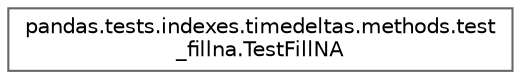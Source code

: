 digraph "Graphical Class Hierarchy"
{
 // LATEX_PDF_SIZE
  bgcolor="transparent";
  edge [fontname=Helvetica,fontsize=10,labelfontname=Helvetica,labelfontsize=10];
  node [fontname=Helvetica,fontsize=10,shape=box,height=0.2,width=0.4];
  rankdir="LR";
  Node0 [id="Node000000",label="pandas.tests.indexes.timedeltas.methods.test\l_fillna.TestFillNA",height=0.2,width=0.4,color="grey40", fillcolor="white", style="filled",URL="$da/d87/classpandas_1_1tests_1_1indexes_1_1timedeltas_1_1methods_1_1test__fillna_1_1TestFillNA.html",tooltip=" "];
}
